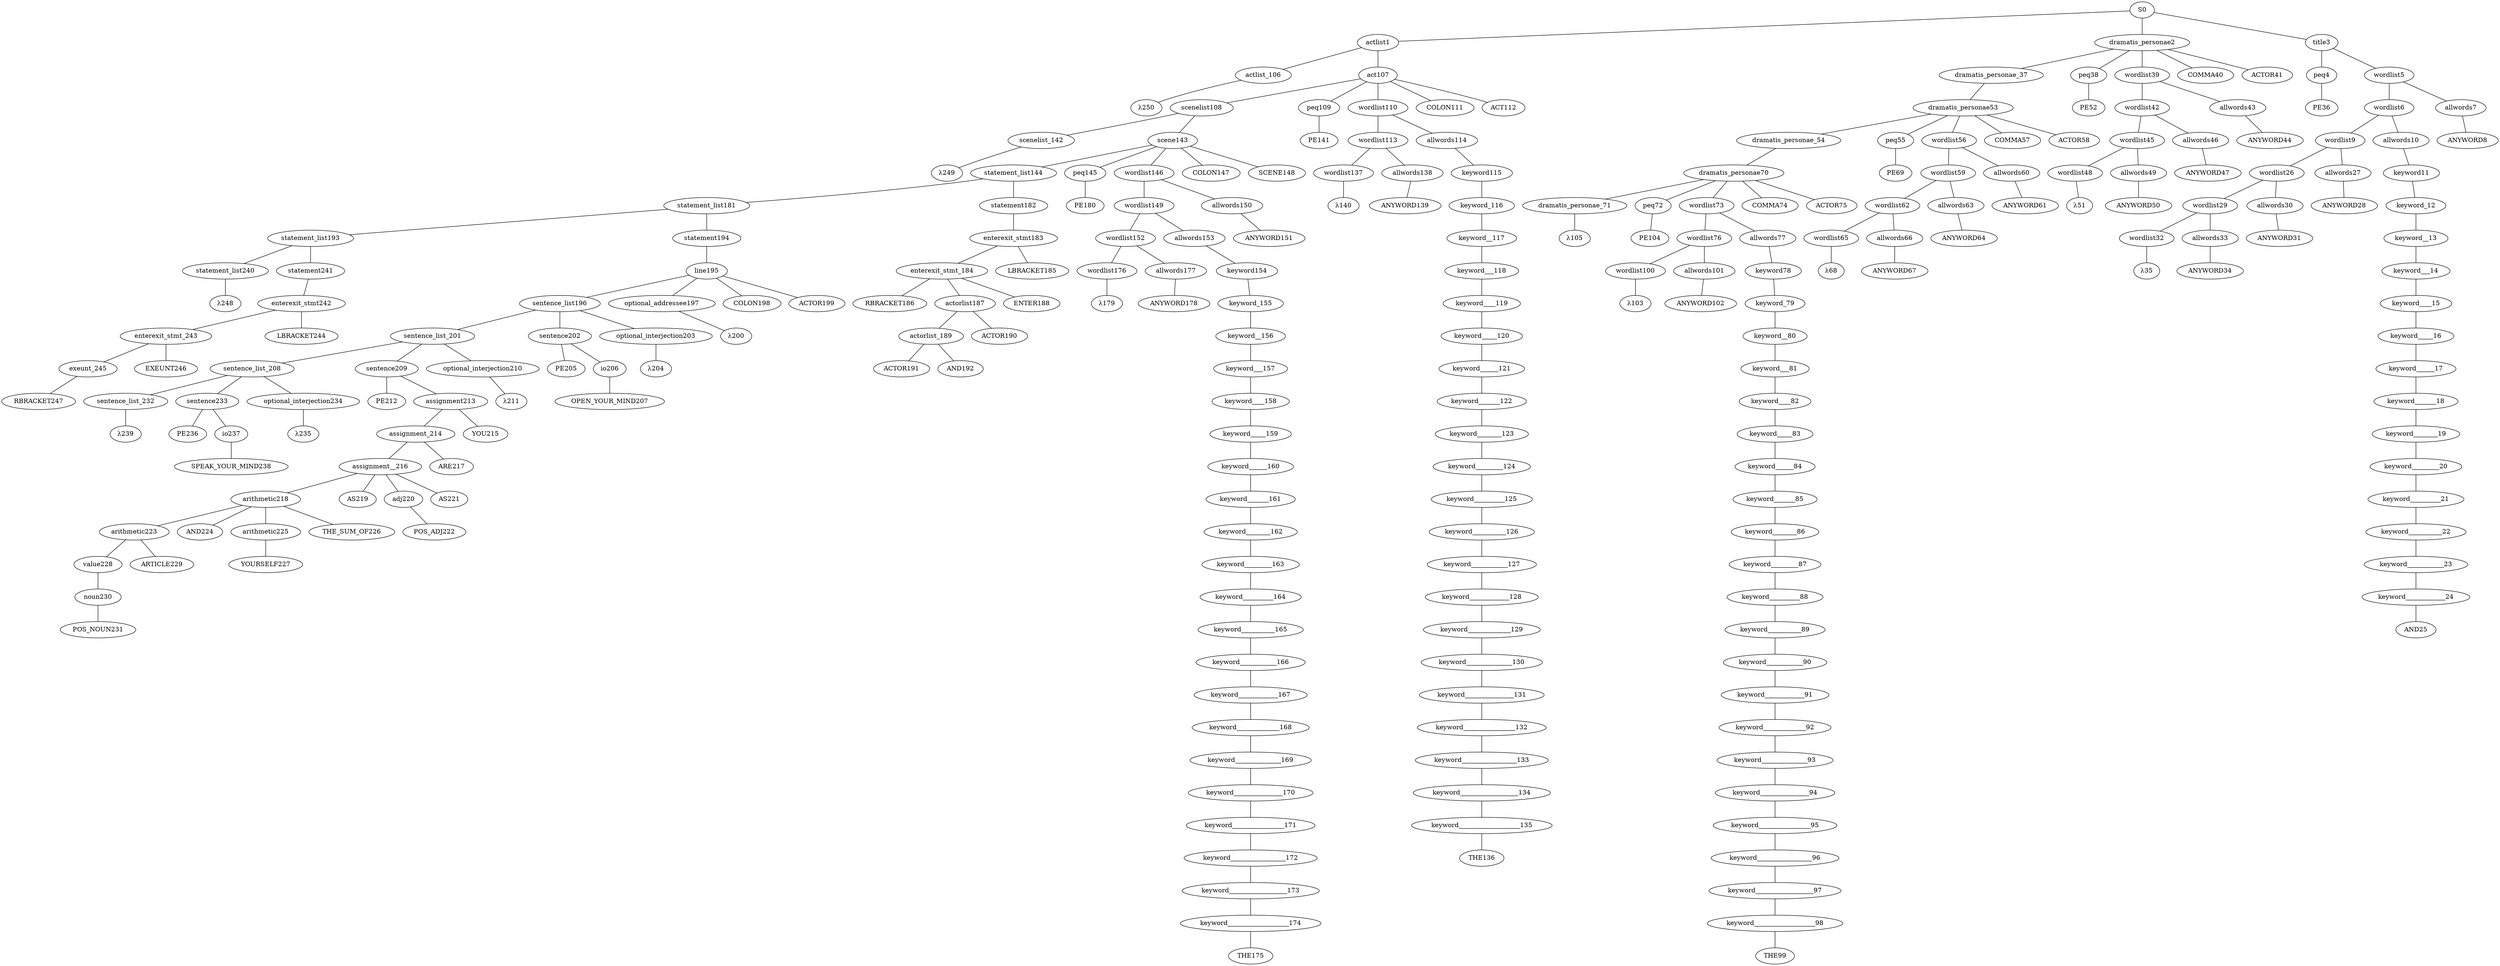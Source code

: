 strict graph {
	S0 -- actlist1
	S0 -- dramatis_personae2
	S0 -- title3

	title3 -- peq4
	title3 -- wordlist5

	wordlist5 -- wordlist6
	wordlist5 -- allwords7

	allwords7 -- ANYWORD8


	wordlist6 -- wordlist9
	wordlist6 -- allwords10

	allwords10 -- keyword11

	keyword11 -- keyword_12

	keyword_12 -- keyword__13

	keyword__13 -- keyword___14

	keyword___14 -- keyword____15

	keyword____15 -- keyword_____16

	keyword_____16 -- keyword______17

	keyword______17 -- keyword_______18

	keyword_______18 -- keyword________19

	keyword________19 -- keyword_________20

	keyword_________20 -- keyword__________21

	keyword__________21 -- keyword___________22

	keyword___________22 -- keyword____________23

	keyword____________23 -- keyword_____________24

	keyword_____________24 -- AND25


	wordlist9 -- wordlist26
	wordlist9 -- allwords27

	allwords27 -- ANYWORD28


	wordlist26 -- wordlist29
	wordlist26 -- allwords30

	allwords30 -- ANYWORD31


	wordlist29 -- wordlist32
	wordlist29 -- allwords33

	allwords33 -- ANYWORD34


	wordlist32 -- λ35

	peq4 -- PE36


	dramatis_personae2 -- dramatis_personae_37
	dramatis_personae2 -- peq38
	dramatis_personae2 -- wordlist39
	dramatis_personae2 -- COMMA40
	dramatis_personae2 -- ACTOR41



	wordlist39 -- wordlist42
	wordlist39 -- allwords43

	allwords43 -- ANYWORD44


	wordlist42 -- wordlist45
	wordlist42 -- allwords46

	allwords46 -- ANYWORD47


	wordlist45 -- wordlist48
	wordlist45 -- allwords49

	allwords49 -- ANYWORD50


	wordlist48 -- λ51

	peq38 -- PE52


	dramatis_personae_37 -- dramatis_personae53

	dramatis_personae53 -- dramatis_personae_54
	dramatis_personae53 -- peq55
	dramatis_personae53 -- wordlist56
	dramatis_personae53 -- COMMA57
	dramatis_personae53 -- ACTOR58



	wordlist56 -- wordlist59
	wordlist56 -- allwords60

	allwords60 -- ANYWORD61


	wordlist59 -- wordlist62
	wordlist59 -- allwords63

	allwords63 -- ANYWORD64


	wordlist62 -- wordlist65
	wordlist62 -- allwords66

	allwords66 -- ANYWORD67


	wordlist65 -- λ68

	peq55 -- PE69


	dramatis_personae_54 -- dramatis_personae70

	dramatis_personae70 -- dramatis_personae_71
	dramatis_personae70 -- peq72
	dramatis_personae70 -- wordlist73
	dramatis_personae70 -- COMMA74
	dramatis_personae70 -- ACTOR75



	wordlist73 -- wordlist76
	wordlist73 -- allwords77

	allwords77 -- keyword78

	keyword78 -- keyword_79

	keyword_79 -- keyword__80

	keyword__80 -- keyword___81

	keyword___81 -- keyword____82

	keyword____82 -- keyword_____83

	keyword_____83 -- keyword______84

	keyword______84 -- keyword_______85

	keyword_______85 -- keyword________86

	keyword________86 -- keyword_________87

	keyword_________87 -- keyword__________88

	keyword__________88 -- keyword___________89

	keyword___________89 -- keyword____________90

	keyword____________90 -- keyword_____________91

	keyword_____________91 -- keyword______________92

	keyword______________92 -- keyword_______________93

	keyword_______________93 -- keyword________________94

	keyword________________94 -- keyword_________________95

	keyword_________________95 -- keyword__________________96

	keyword__________________96 -- keyword___________________97

	keyword___________________97 -- keyword____________________98

	keyword____________________98 -- THE99


	wordlist76 -- wordlist100
	wordlist76 -- allwords101

	allwords101 -- ANYWORD102


	wordlist100 -- λ103

	peq72 -- PE104


	dramatis_personae_71 -- λ105

	actlist1 -- actlist_106
	actlist1 -- act107

	act107 -- scenelist108
	act107 -- peq109
	act107 -- wordlist110
	act107 -- COLON111
	act107 -- ACT112



	wordlist110 -- wordlist113
	wordlist110 -- allwords114

	allwords114 -- keyword115

	keyword115 -- keyword_116

	keyword_116 -- keyword__117

	keyword__117 -- keyword___118

	keyword___118 -- keyword____119

	keyword____119 -- keyword_____120

	keyword_____120 -- keyword______121

	keyword______121 -- keyword_______122

	keyword_______122 -- keyword________123

	keyword________123 -- keyword_________124

	keyword_________124 -- keyword__________125

	keyword__________125 -- keyword___________126

	keyword___________126 -- keyword____________127

	keyword____________127 -- keyword_____________128

	keyword_____________128 -- keyword______________129

	keyword______________129 -- keyword_______________130

	keyword_______________130 -- keyword________________131

	keyword________________131 -- keyword_________________132

	keyword_________________132 -- keyword__________________133

	keyword__________________133 -- keyword___________________134

	keyword___________________134 -- keyword____________________135

	keyword____________________135 -- THE136


	wordlist113 -- wordlist137
	wordlist113 -- allwords138

	allwords138 -- ANYWORD139


	wordlist137 -- λ140

	peq109 -- PE141


	scenelist108 -- scenelist_142
	scenelist108 -- scene143

	scene143 -- statement_list144
	scene143 -- peq145
	scene143 -- wordlist146
	scene143 -- COLON147
	scene143 -- SCENE148



	wordlist146 -- wordlist149
	wordlist146 -- allwords150

	allwords150 -- ANYWORD151


	wordlist149 -- wordlist152
	wordlist149 -- allwords153

	allwords153 -- keyword154

	keyword154 -- keyword_155

	keyword_155 -- keyword__156

	keyword__156 -- keyword___157

	keyword___157 -- keyword____158

	keyword____158 -- keyword_____159

	keyword_____159 -- keyword______160

	keyword______160 -- keyword_______161

	keyword_______161 -- keyword________162

	keyword________162 -- keyword_________163

	keyword_________163 -- keyword__________164

	keyword__________164 -- keyword___________165

	keyword___________165 -- keyword____________166

	keyword____________166 -- keyword_____________167

	keyword_____________167 -- keyword______________168

	keyword______________168 -- keyword_______________169

	keyword_______________169 -- keyword________________170

	keyword________________170 -- keyword_________________171

	keyword_________________171 -- keyword__________________172

	keyword__________________172 -- keyword___________________173

	keyword___________________173 -- keyword____________________174

	keyword____________________174 -- THE175


	wordlist152 -- wordlist176
	wordlist152 -- allwords177

	allwords177 -- ANYWORD178


	wordlist176 -- λ179

	peq145 -- PE180


	statement_list144 -- statement_list181
	statement_list144 -- statement182

	statement182 -- enterexit_stmt183

	enterexit_stmt183 -- enterexit_stmt_184
	enterexit_stmt183 -- LBRACKET185


	enterexit_stmt_184 -- RBRACKET186
	enterexit_stmt_184 -- actorlist187
	enterexit_stmt_184 -- ENTER188


	actorlist187 -- actorlist_189
	actorlist187 -- ACTOR190


	actorlist_189 -- ACTOR191
	actorlist_189 -- AND192




	statement_list181 -- statement_list193
	statement_list181 -- statement194

	statement194 -- line195

	line195 -- sentence_list196
	line195 -- optional_addressee197
	line195 -- COLON198
	line195 -- ACTOR199



	optional_addressee197 -- λ200

	sentence_list196 -- sentence_list_201
	sentence_list196 -- sentence202
	sentence_list196 -- optional_interjection203

	optional_interjection203 -- λ204

	sentence202 -- PE205
	sentence202 -- io206

	io206 -- OPEN_YOUR_MIND207



	sentence_list_201 -- sentence_list_208
	sentence_list_201 -- sentence209
	sentence_list_201 -- optional_interjection210

	optional_interjection210 -- λ211

	sentence209 -- PE212
	sentence209 -- assignment213

	assignment213 -- assignment_214
	assignment213 -- YOU215


	assignment_214 -- assignment__216
	assignment_214 -- ARE217


	assignment__216 -- arithmetic218
	assignment__216 -- AS219
	assignment__216 -- adj220
	assignment__216 -- AS221


	adj220 -- POS_ADJ222



	arithmetic218 -- arithmetic223
	arithmetic218 -- AND224
	arithmetic218 -- arithmetic225
	arithmetic218 -- THE_SUM_OF226


	arithmetic225 -- YOURSELF227



	arithmetic223 -- value228
	arithmetic223 -- ARTICLE229


	value228 -- noun230

	noun230 -- POS_NOUN231



	sentence_list_208 -- sentence_list_232
	sentence_list_208 -- sentence233
	sentence_list_208 -- optional_interjection234

	optional_interjection234 -- λ235

	sentence233 -- PE236
	sentence233 -- io237

	io237 -- SPEAK_YOUR_MIND238



	sentence_list_232 -- λ239

	statement_list193 -- statement_list240
	statement_list193 -- statement241

	statement241 -- enterexit_stmt242

	enterexit_stmt242 -- enterexit_stmt_243
	enterexit_stmt242 -- LBRACKET244


	enterexit_stmt_243 -- exeunt_245
	enterexit_stmt_243 -- EXEUNT246


	exeunt_245 -- RBRACKET247


	statement_list240 -- λ248

	scenelist_142 -- λ249

	actlist_106 -- λ250


}